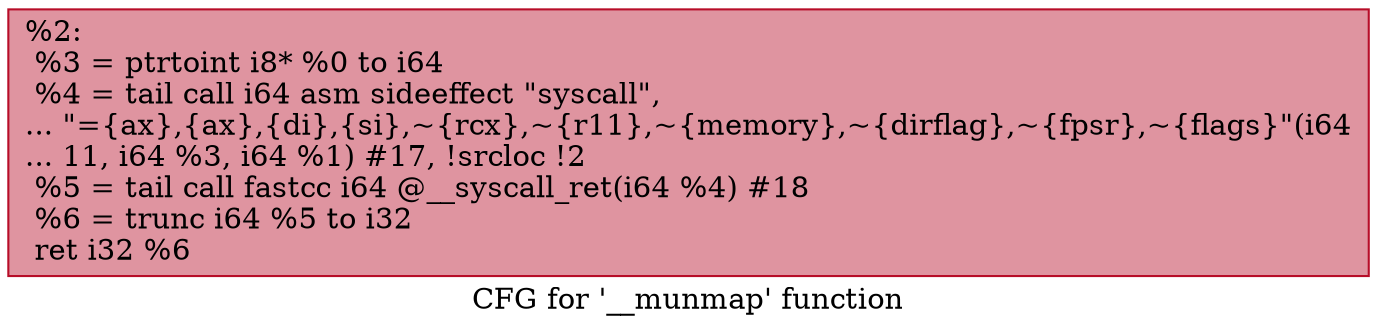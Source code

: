 digraph "CFG for '__munmap' function" {
	label="CFG for '__munmap' function";

	Node0x131d760 [shape=record,color="#b70d28ff", style=filled, fillcolor="#b70d2870",label="{%2:\l  %3 = ptrtoint i8* %0 to i64\l  %4 = tail call i64 asm sideeffect \"syscall\",\l... \"=\{ax\},\{ax\},\{di\},\{si\},~\{rcx\},~\{r11\},~\{memory\},~\{dirflag\},~\{fpsr\},~\{flags\}\"(i64\l... 11, i64 %3, i64 %1) #17, !srcloc !2\l  %5 = tail call fastcc i64 @__syscall_ret(i64 %4) #18\l  %6 = trunc i64 %5 to i32\l  ret i32 %6\l}"];
}
